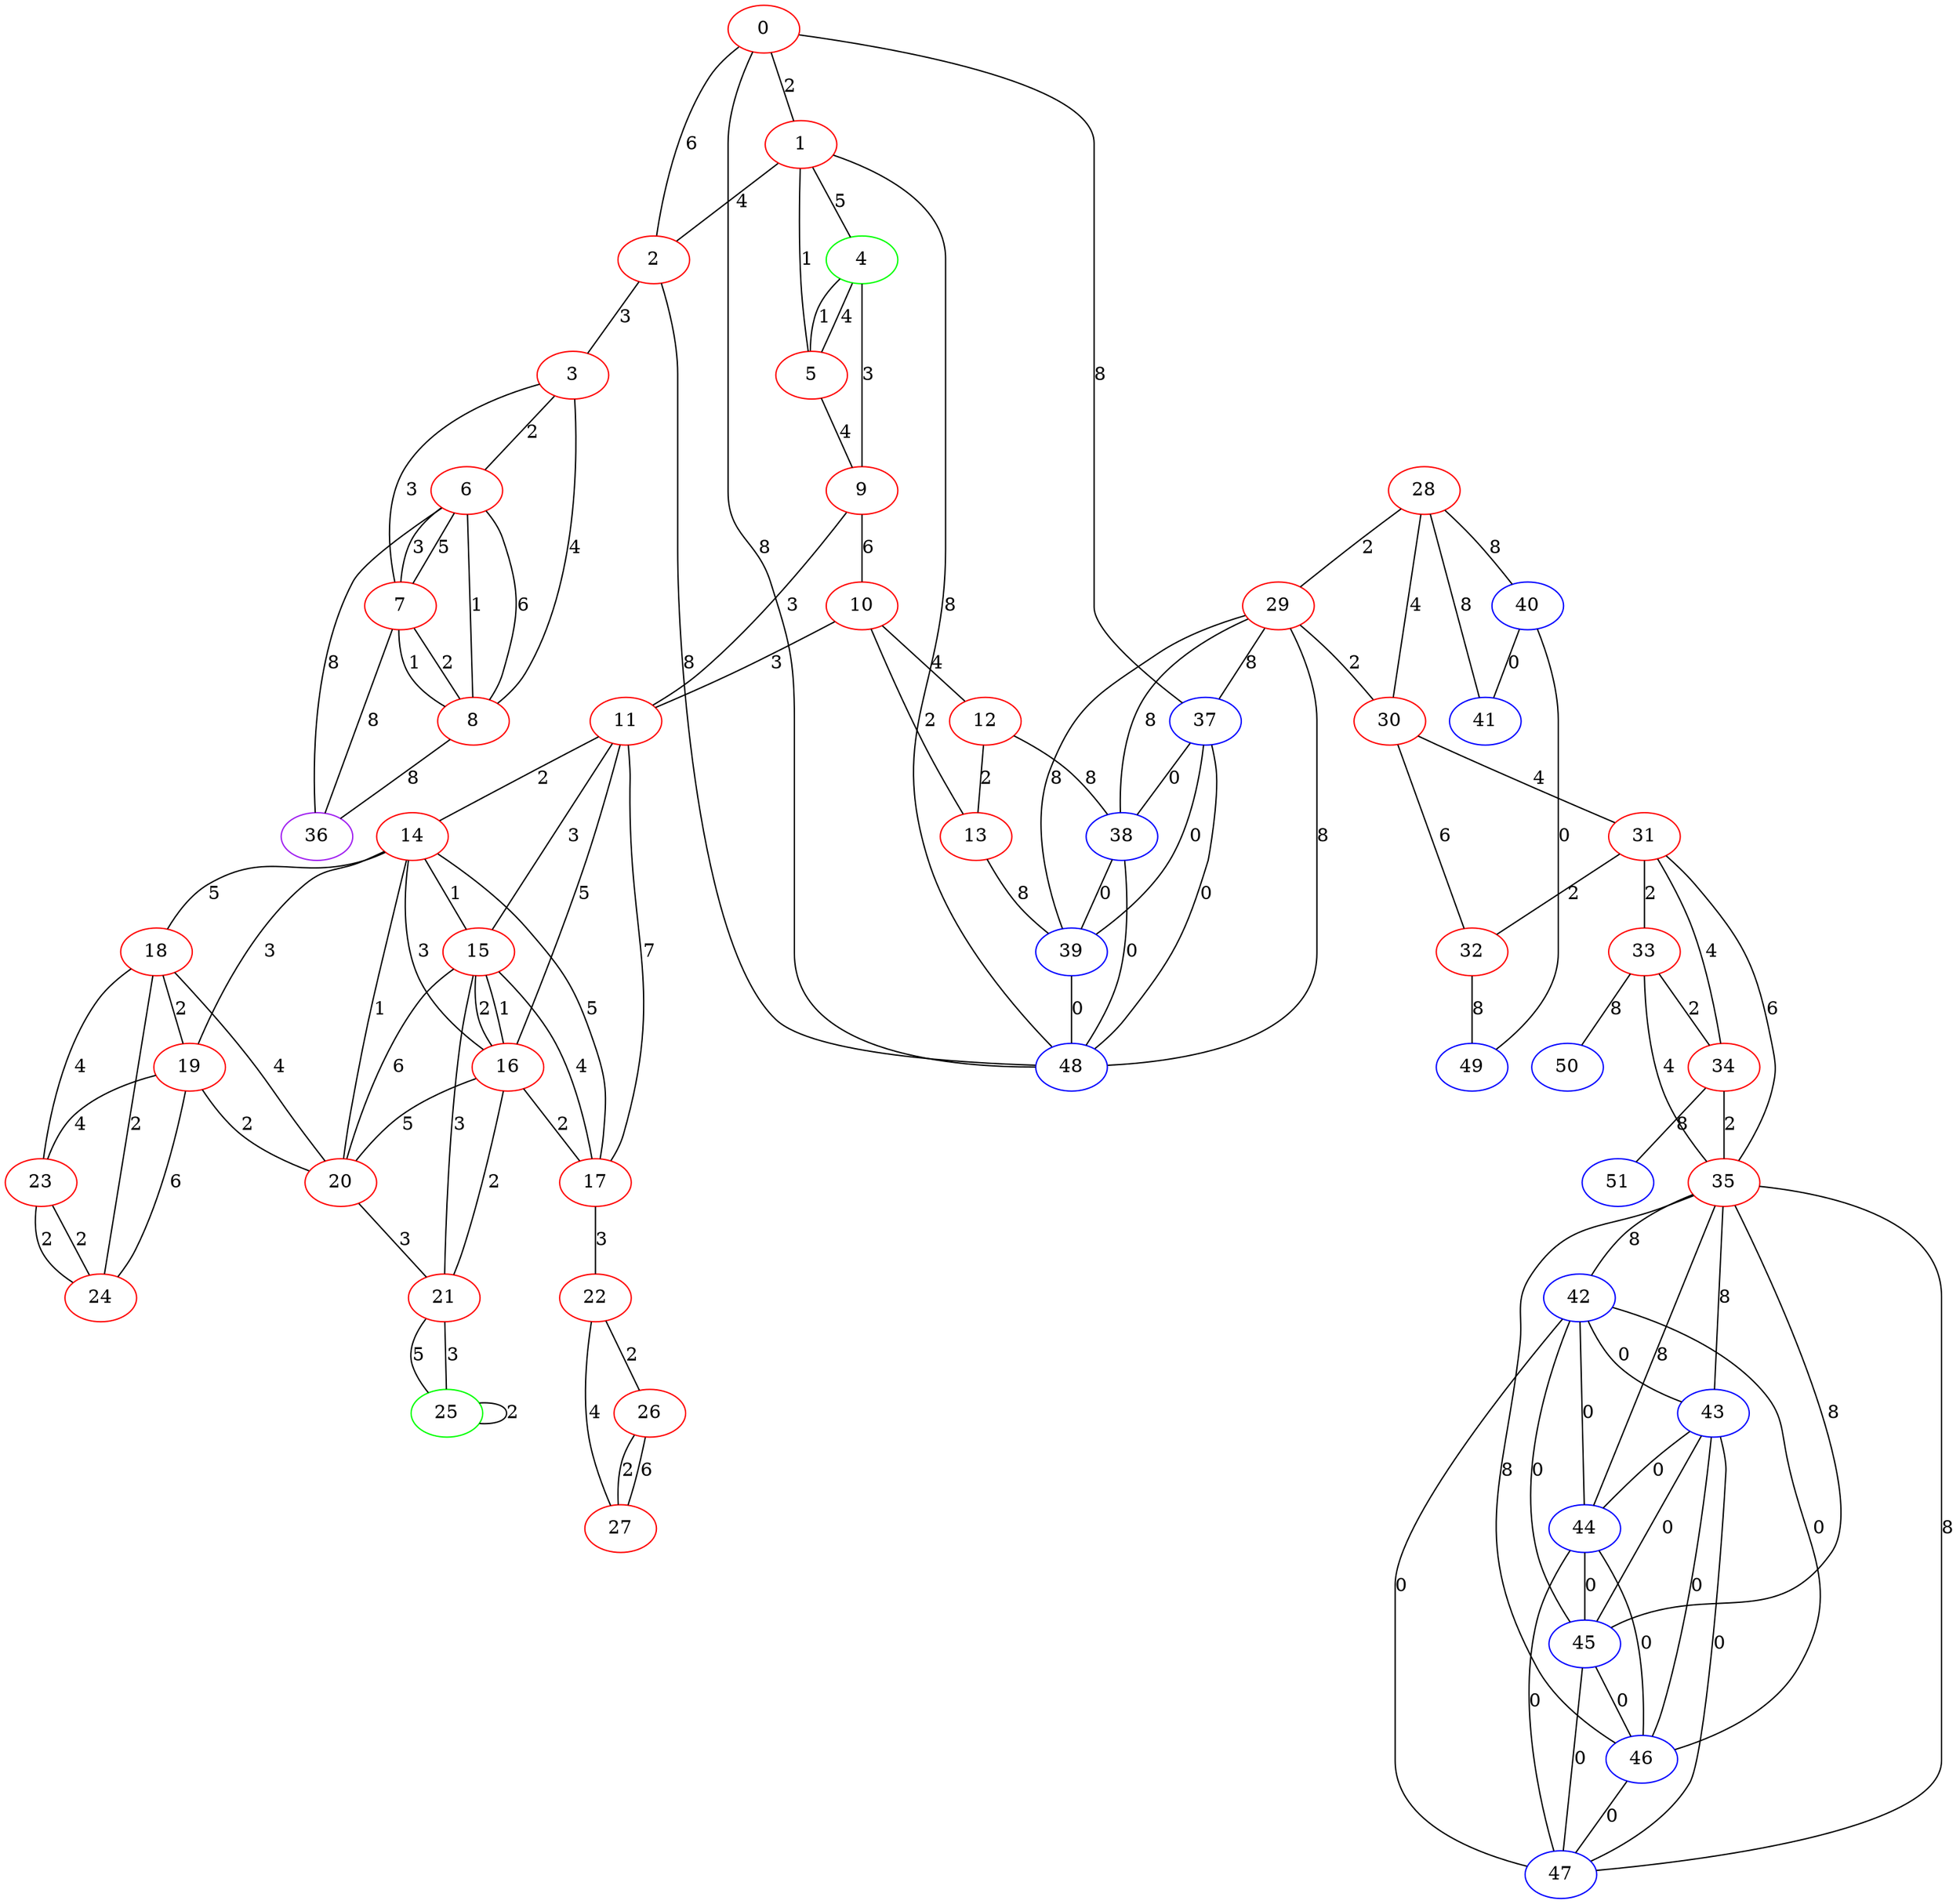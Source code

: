 graph "" {
0 [color=red, weight=1];
1 [color=red, weight=1];
2 [color=red, weight=1];
3 [color=red, weight=1];
4 [color=green, weight=2];
5 [color=red, weight=1];
6 [color=red, weight=1];
7 [color=red, weight=1];
8 [color=red, weight=1];
9 [color=red, weight=1];
10 [color=red, weight=1];
11 [color=red, weight=1];
12 [color=red, weight=1];
13 [color=red, weight=1];
14 [color=red, weight=1];
15 [color=red, weight=1];
16 [color=red, weight=1];
17 [color=red, weight=1];
18 [color=red, weight=1];
19 [color=red, weight=1];
20 [color=red, weight=1];
21 [color=red, weight=1];
22 [color=red, weight=1];
23 [color=red, weight=1];
24 [color=red, weight=1];
25 [color=green, weight=2];
26 [color=red, weight=1];
27 [color=red, weight=1];
28 [color=red, weight=1];
29 [color=red, weight=1];
30 [color=red, weight=1];
31 [color=red, weight=1];
32 [color=red, weight=1];
33 [color=red, weight=1];
34 [color=red, weight=1];
35 [color=red, weight=1];
36 [color=purple, weight=4];
37 [color=blue, weight=3];
38 [color=blue, weight=3];
39 [color=blue, weight=3];
40 [color=blue, weight=3];
41 [color=blue, weight=3];
42 [color=blue, weight=3];
43 [color=blue, weight=3];
44 [color=blue, weight=3];
45 [color=blue, weight=3];
46 [color=blue, weight=3];
47 [color=blue, weight=3];
48 [color=blue, weight=3];
49 [color=blue, weight=3];
50 [color=blue, weight=3];
51 [color=blue, weight=3];
0 -- 48  [key=0, label=8];
0 -- 1  [key=0, label=2];
0 -- 2  [key=0, label=6];
0 -- 37  [key=0, label=8];
1 -- 48  [key=0, label=8];
1 -- 2  [key=0, label=4];
1 -- 4  [key=0, label=5];
1 -- 5  [key=0, label=1];
2 -- 3  [key=0, label=3];
2 -- 48  [key=0, label=8];
3 -- 8  [key=0, label=4];
3 -- 6  [key=0, label=2];
3 -- 7  [key=0, label=3];
4 -- 5  [key=0, label=4];
4 -- 5  [key=1, label=1];
4 -- 9  [key=0, label=3];
5 -- 9  [key=0, label=4];
6 -- 8  [key=0, label=6];
6 -- 8  [key=1, label=1];
6 -- 36  [key=0, label=8];
6 -- 7  [key=0, label=5];
6 -- 7  [key=1, label=3];
7 -- 8  [key=0, label=1];
7 -- 8  [key=1, label=2];
7 -- 36  [key=0, label=8];
8 -- 36  [key=0, label=8];
9 -- 10  [key=0, label=6];
9 -- 11  [key=0, label=3];
10 -- 11  [key=0, label=3];
10 -- 12  [key=0, label=4];
10 -- 13  [key=0, label=2];
11 -- 14  [key=0, label=2];
11 -- 15  [key=0, label=3];
11 -- 16  [key=0, label=5];
11 -- 17  [key=0, label=7];
12 -- 13  [key=0, label=2];
12 -- 38  [key=0, label=8];
13 -- 39  [key=0, label=8];
14 -- 15  [key=0, label=1];
14 -- 16  [key=0, label=3];
14 -- 17  [key=0, label=5];
14 -- 18  [key=0, label=5];
14 -- 19  [key=0, label=3];
14 -- 20  [key=0, label=1];
15 -- 16  [key=0, label=1];
15 -- 16  [key=1, label=2];
15 -- 17  [key=0, label=4];
15 -- 20  [key=0, label=6];
15 -- 21  [key=0, label=3];
16 -- 17  [key=0, label=2];
16 -- 20  [key=0, label=5];
16 -- 21  [key=0, label=2];
17 -- 22  [key=0, label=3];
18 -- 24  [key=0, label=2];
18 -- 19  [key=0, label=2];
18 -- 20  [key=0, label=4];
18 -- 23  [key=0, label=4];
19 -- 24  [key=0, label=6];
19 -- 20  [key=0, label=2];
19 -- 23  [key=0, label=4];
20 -- 21  [key=0, label=3];
21 -- 25  [key=0, label=5];
21 -- 25  [key=1, label=3];
22 -- 26  [key=0, label=2];
22 -- 27  [key=0, label=4];
23 -- 24  [key=0, label=2];
23 -- 24  [key=1, label=2];
25 -- 25  [key=0, label=2];
26 -- 27  [key=0, label=2];
26 -- 27  [key=1, label=6];
28 -- 40  [key=0, label=8];
28 -- 41  [key=0, label=8];
28 -- 29  [key=0, label=2];
28 -- 30  [key=0, label=4];
29 -- 37  [key=0, label=8];
29 -- 38  [key=0, label=8];
29 -- 39  [key=0, label=8];
29 -- 48  [key=0, label=8];
29 -- 30  [key=0, label=2];
30 -- 32  [key=0, label=6];
30 -- 31  [key=0, label=4];
31 -- 32  [key=0, label=2];
31 -- 33  [key=0, label=2];
31 -- 34  [key=0, label=4];
31 -- 35  [key=0, label=6];
32 -- 49  [key=0, label=8];
33 -- 34  [key=0, label=2];
33 -- 35  [key=0, label=4];
33 -- 50  [key=0, label=8];
34 -- 35  [key=0, label=2];
34 -- 51  [key=0, label=8];
35 -- 42  [key=0, label=8];
35 -- 43  [key=0, label=8];
35 -- 44  [key=0, label=8];
35 -- 45  [key=0, label=8];
35 -- 46  [key=0, label=8];
35 -- 47  [key=0, label=8];
37 -- 48  [key=0, label=0];
37 -- 38  [key=0, label=0];
37 -- 39  [key=0, label=0];
38 -- 48  [key=0, label=0];
38 -- 39  [key=0, label=0];
39 -- 48  [key=0, label=0];
40 -- 41  [key=0, label=0];
40 -- 49  [key=0, label=0];
42 -- 43  [key=0, label=0];
42 -- 44  [key=0, label=0];
42 -- 45  [key=0, label=0];
42 -- 46  [key=0, label=0];
42 -- 47  [key=0, label=0];
43 -- 44  [key=0, label=0];
43 -- 45  [key=0, label=0];
43 -- 46  [key=0, label=0];
43 -- 47  [key=0, label=0];
44 -- 45  [key=0, label=0];
44 -- 46  [key=0, label=0];
44 -- 47  [key=0, label=0];
45 -- 46  [key=0, label=0];
45 -- 47  [key=0, label=0];
46 -- 47  [key=0, label=0];
}
